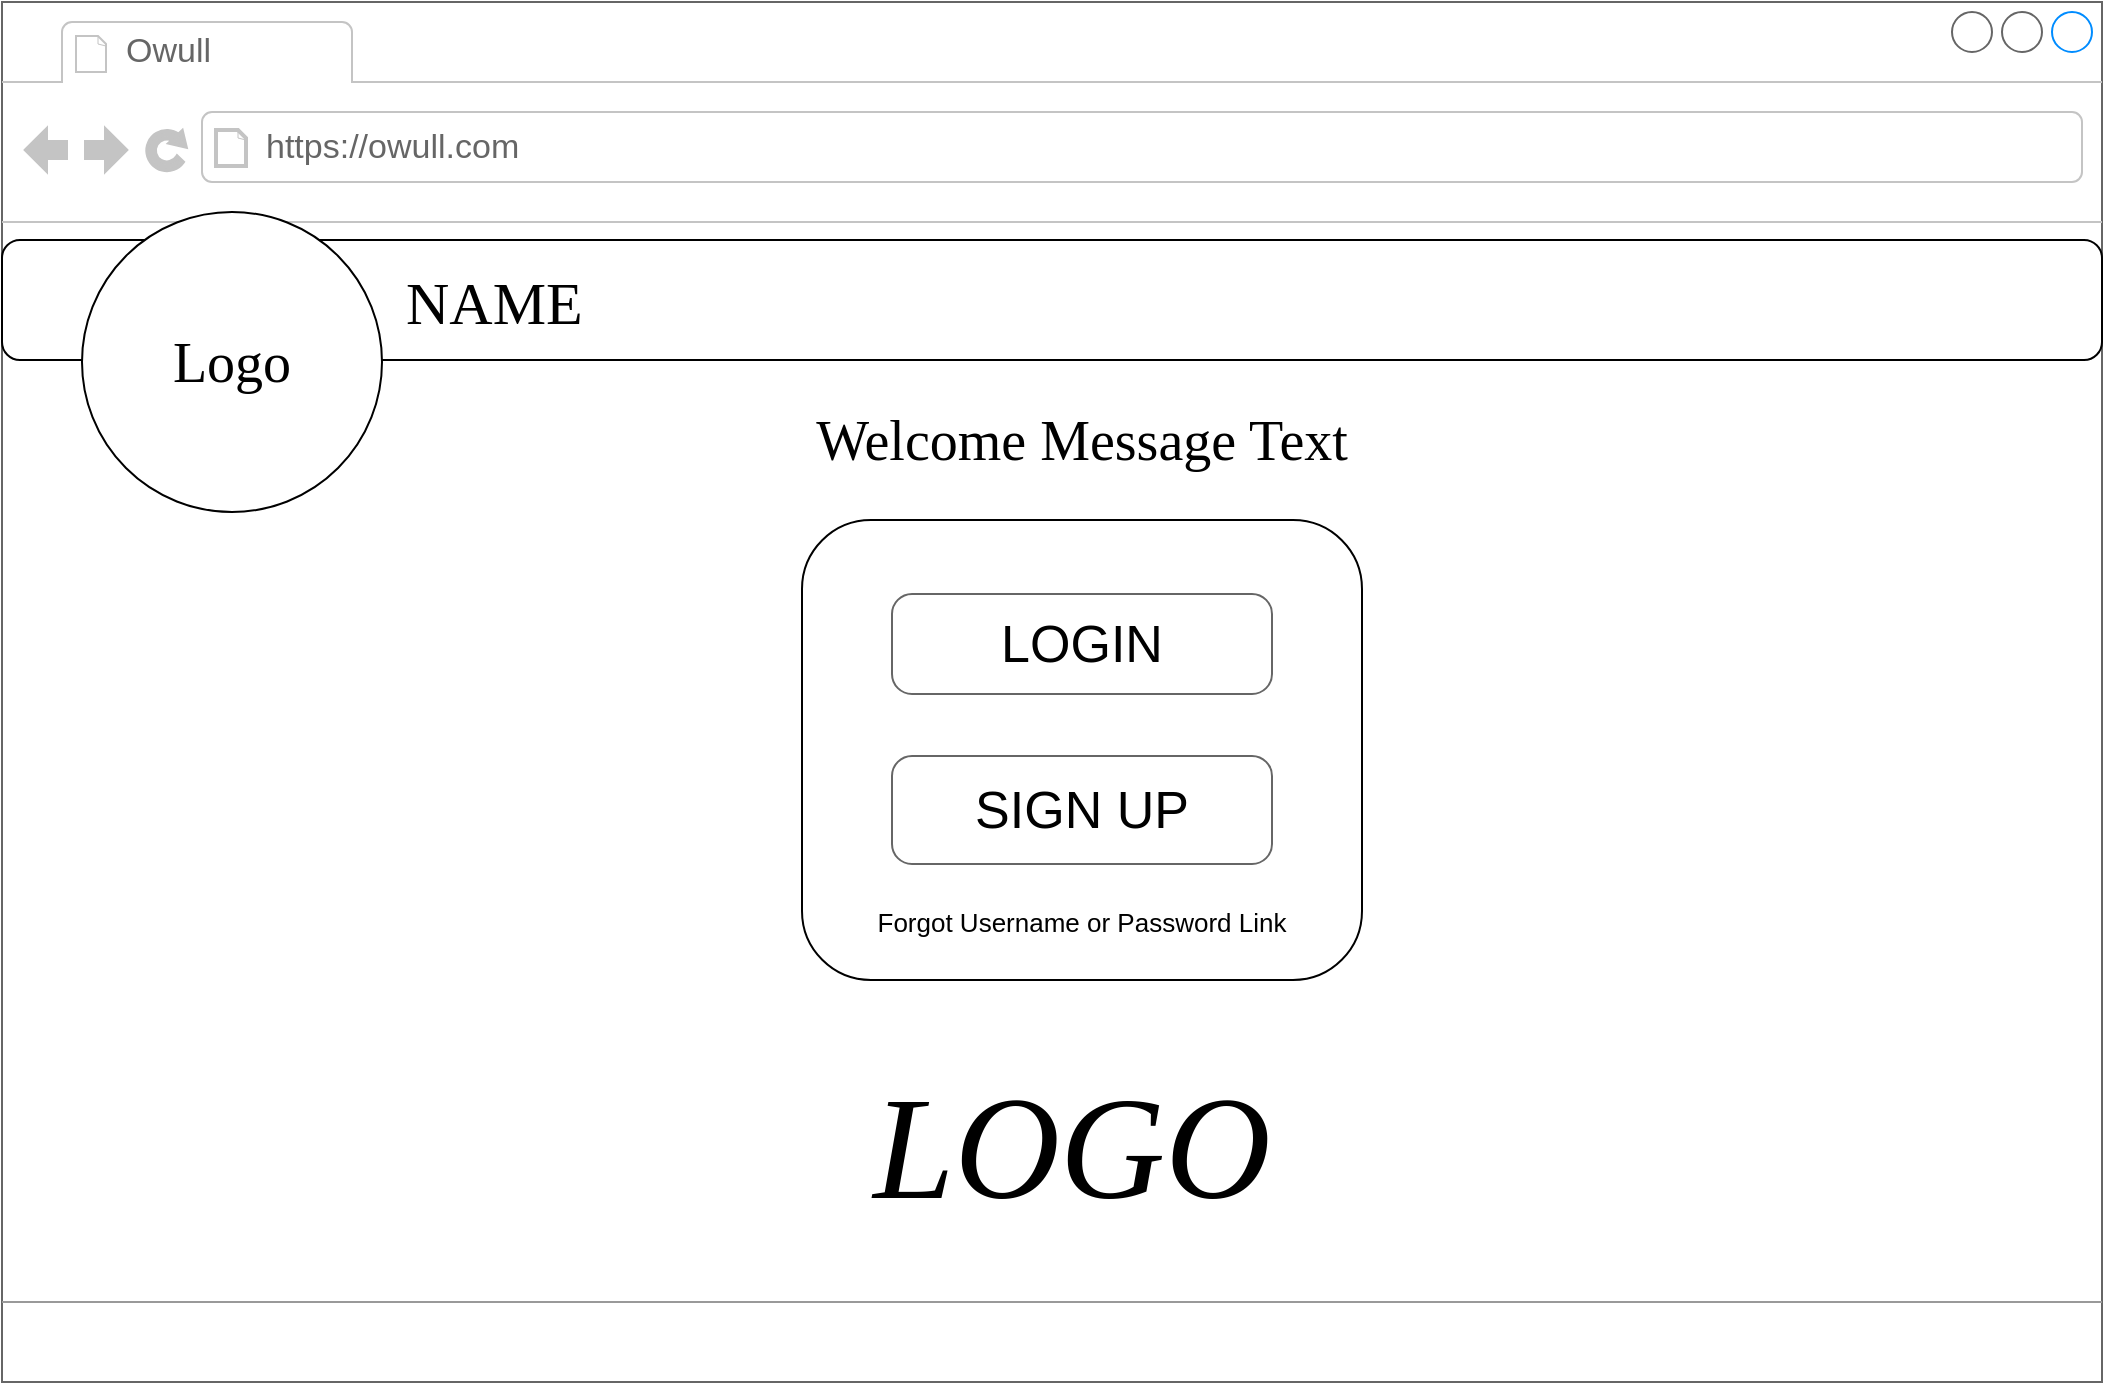 <mxfile version="10.6.7" type="github"><diagram name="Page-1" id="2cc2dc42-3aac-f2a9-1cec-7a8b7cbee084"><mxGraphModel dx="1318" dy="762" grid="1" gridSize="10" guides="1" tooltips="1" connect="1" arrows="1" fold="1" page="1" pageScale="1" pageWidth="1100" pageHeight="850" background="#ffffff" math="0" shadow="0"><root><mxCell id="0"/><mxCell id="1" parent="0"/><mxCell id="7026571954dc6520-1" value="" style="strokeWidth=1;shadow=0;dashed=0;align=center;html=1;shape=mxgraph.mockup.containers.browserWindow;rSize=0;fillColor=#ffffff;strokeColor=#666666;mainText=,;recursiveResize=0;rounded=0;labelBackgroundColor=#00FF00;fontFamily=Verdana;fontSize=12;fontColor=#000000;fontStyle=2" parent="1" vertex="1"><mxGeometry x="30" y="20" width="1050" height="690" as="geometry"/></mxCell><mxCell id="sqXV661NZmCxWqVDZ6iE-5" value="" style="rounded=1;whiteSpace=wrap;html=1;fontFamily=Comic Sans MS;fontSize=28;align=center;" vertex="1" parent="7026571954dc6520-1"><mxGeometry y="119" width="1050" height="60" as="geometry"/></mxCell><mxCell id="sqXV661NZmCxWqVDZ6iE-1" value="" style="rounded=1;whiteSpace=wrap;html=1;align=center;" vertex="1" parent="7026571954dc6520-1"><mxGeometry x="400" y="259" width="280" height="230" as="geometry"/></mxCell><mxCell id="7026571954dc6520-2" value="Owull" style="strokeWidth=1;shadow=0;dashed=0;align=center;html=1;shape=mxgraph.mockup.containers.anchor;fontSize=17;fontColor=#666666;align=left;" parent="7026571954dc6520-1" vertex="1"><mxGeometry x="60" y="12" width="110" height="26" as="geometry"/></mxCell><mxCell id="7026571954dc6520-3" value="https://owull.com" style="strokeWidth=1;shadow=0;dashed=0;align=center;html=1;shape=mxgraph.mockup.containers.anchor;rSize=0;fontSize=17;fontColor=#666666;align=left;" parent="7026571954dc6520-1" vertex="1"><mxGeometry x="130" y="60" width="250" height="26" as="geometry"/></mxCell><mxCell id="7026571954dc6520-4" value="&lt;div style=&quot;text-align: left&quot;&gt;&lt;span&gt;NAME&lt;/span&gt;&lt;/div&gt;" style="text;html=1;points=[];align=left;verticalAlign=top;spacingTop=-4;fontSize=30;fontFamily=Verdana;fontColor=#000000;" parent="7026571954dc6520-1" vertex="1"><mxGeometry x="200" y="130" width="340" height="50" as="geometry"/></mxCell><mxCell id="7026571954dc6520-18" value="LOGIN" style="strokeWidth=1;shadow=0;dashed=0;align=center;html=1;shape=mxgraph.mockup.buttons.button;strokeColor=#666666;fontColor=#000000;mainText=;buttonStyle=round;fontSize=26;fontStyle=0;fillColor=none;whiteSpace=wrap;rounded=0;labelBackgroundColor=none;" parent="7026571954dc6520-1" vertex="1"><mxGeometry x="445" y="296" width="190" height="50" as="geometry"/></mxCell><mxCell id="7026571954dc6520-19" value="&lt;font style=&quot;font-size: 26px&quot;&gt;SIGN UP&lt;/font&gt;" style="strokeWidth=1;shadow=0;dashed=0;align=center;html=1;shape=mxgraph.mockup.buttons.button;strokeColor=#666666;fontColor=#000000;mainText=;buttonStyle=round;fontSize=17;fontStyle=0;fillColor=none;whiteSpace=wrap;rounded=0;labelBackgroundColor=none;" parent="7026571954dc6520-1" vertex="1"><mxGeometry x="445" y="377" width="190" height="54" as="geometry"/></mxCell><mxCell id="7026571954dc6520-21" value="" style="verticalLabelPosition=bottom;shadow=0;dashed=0;align=center;html=1;verticalAlign=top;strokeWidth=1;shape=mxgraph.mockup.markup.line;strokeColor=#999999;rounded=0;labelBackgroundColor=none;fillColor=#ffffff;fontFamily=Verdana;fontSize=12;fontColor=#000000;" parent="7026571954dc6520-1" vertex="1"><mxGeometry y="640" width="1050" height="20" as="geometry"/></mxCell><mxCell id="sqXV661NZmCxWqVDZ6iE-2" value="Forgot Username or Password Link" style="text;html=1;strokeColor=none;fillColor=none;align=center;verticalAlign=middle;whiteSpace=wrap;rounded=0;fontSize=13;" vertex="1" parent="7026571954dc6520-1"><mxGeometry x="430" y="450" width="220" height="20" as="geometry"/></mxCell><mxCell id="sqXV661NZmCxWqVDZ6iE-3" value="" style="ellipse;whiteSpace=wrap;html=1;aspect=fixed;fontSize=13;align=center;" vertex="1" parent="7026571954dc6520-1"><mxGeometry x="40" y="105" width="150" height="150" as="geometry"/></mxCell><mxCell id="sqXV661NZmCxWqVDZ6iE-4" value="Logo" style="text;html=1;strokeColor=none;fillColor=none;align=center;verticalAlign=middle;whiteSpace=wrap;rounded=0;fontSize=28;fontFamily=Comic Sans MS;" vertex="1" parent="7026571954dc6520-1"><mxGeometry x="60" y="140" width="110" height="80" as="geometry"/></mxCell><mxCell id="sqXV661NZmCxWqVDZ6iE-6" value="Welcome Message Text" style="text;html=1;strokeColor=none;fillColor=none;align=center;verticalAlign=middle;whiteSpace=wrap;rounded=0;fontFamily=Comic Sans MS;fontSize=28;" vertex="1" parent="7026571954dc6520-1"><mxGeometry x="320" y="209" width="440" height="20" as="geometry"/></mxCell><mxCell id="sqXV661NZmCxWqVDZ6iE-7" value="LOGO" style="text;html=1;strokeColor=none;fillColor=none;align=center;verticalAlign=middle;whiteSpace=wrap;rounded=0;fontFamily=Comic Sans MS;fontSize=73;fontStyle=2" vertex="1" parent="7026571954dc6520-1"><mxGeometry x="360" y="540" width="350" height="65" as="geometry"/></mxCell></root></mxGraphModel></diagram></mxfile>
